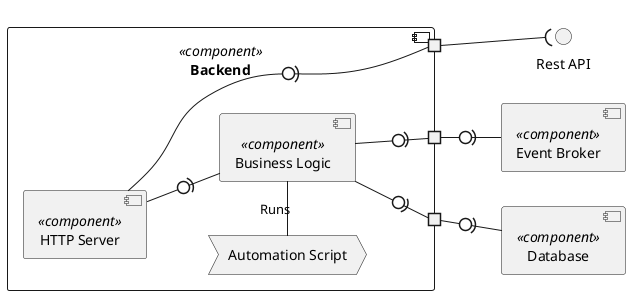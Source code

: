 @startuml components and connectors

left to right direction

component Backend <<component>> {
  component "HTTP Server" as Server <<component>>
  component "Business Logic" as BusinessLogic <<component>>
  process "Automation Script" as Script
  portout " " as DbPort
  portout " " as  EventPort
  portout " " as  ApiPort

}

' process "Automation Script" as ExternalScript


component "Database" as Database <<component>>
component "Event Broker" as EventBroker <<component>>
interface "Rest API" as Api

BusinessLogic -left- Script : "Runs"
Server -0)- BusinessLogic

Server -0)- ApiPort
BusinessLogic -0)- EventPort
BusinessLogic -0)- DbPort

ApiPort --( Api
EventPort -0)- EventBroker
DbPort -0)- Database

@enduml